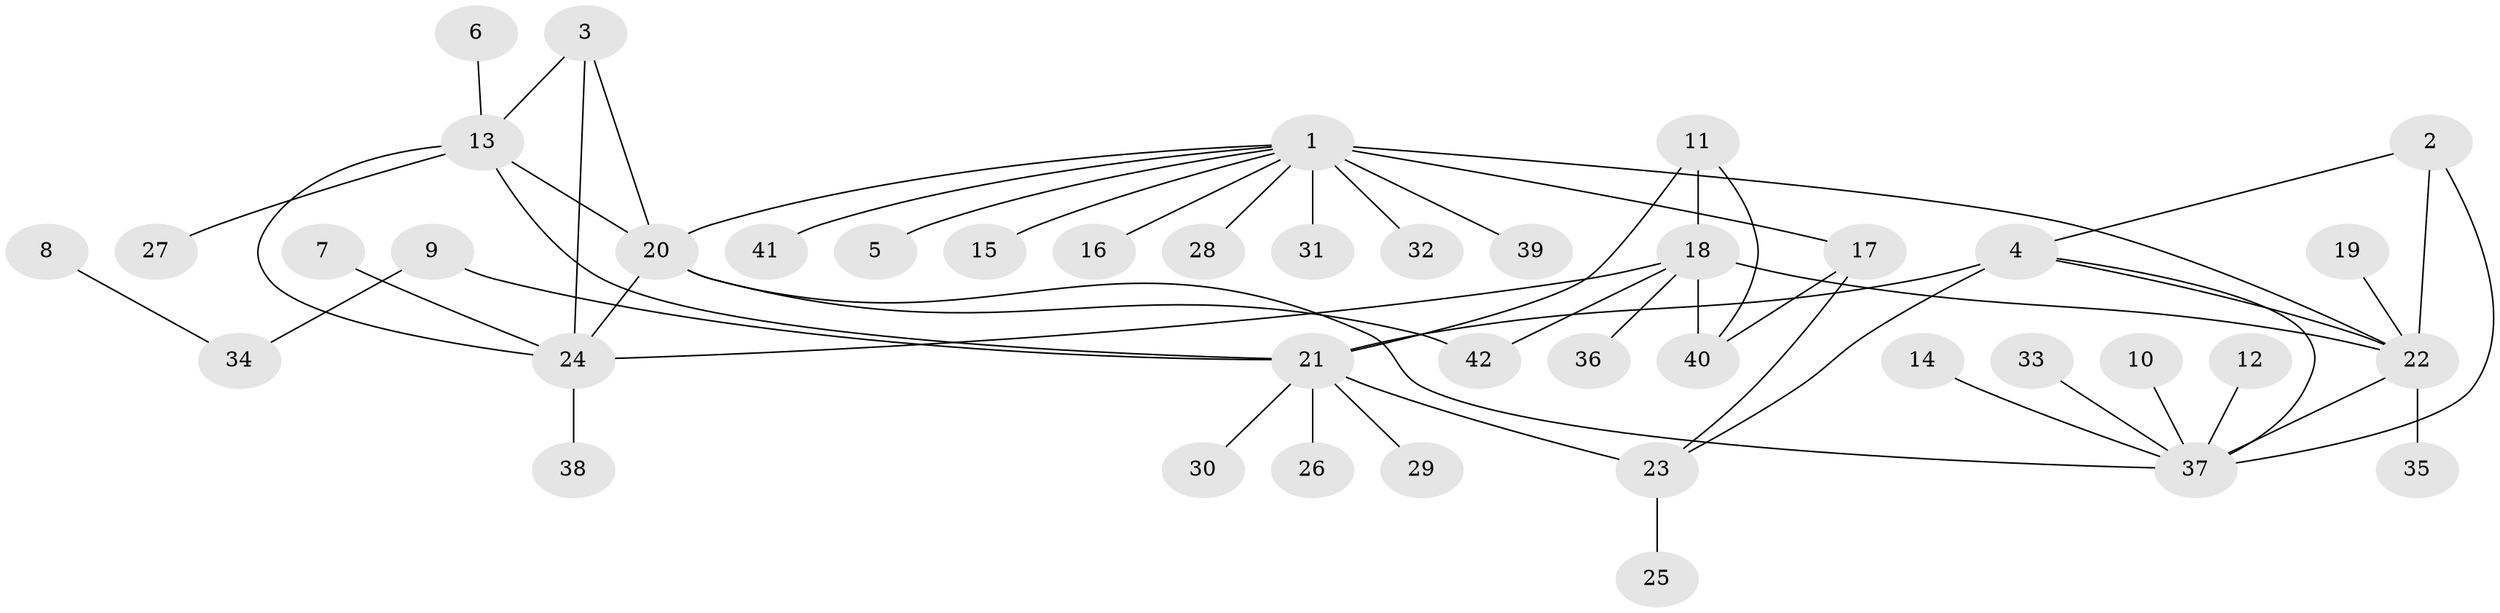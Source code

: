 // original degree distribution, {8: 0.0625, 7: 0.05, 6: 0.05, 4: 0.025, 10: 0.0125, 3: 0.0625, 5: 0.025, 2: 0.125, 1: 0.5875}
// Generated by graph-tools (version 1.1) at 2025/26/03/09/25 03:26:41]
// undirected, 42 vertices, 56 edges
graph export_dot {
graph [start="1"]
  node [color=gray90,style=filled];
  1;
  2;
  3;
  4;
  5;
  6;
  7;
  8;
  9;
  10;
  11;
  12;
  13;
  14;
  15;
  16;
  17;
  18;
  19;
  20;
  21;
  22;
  23;
  24;
  25;
  26;
  27;
  28;
  29;
  30;
  31;
  32;
  33;
  34;
  35;
  36;
  37;
  38;
  39;
  40;
  41;
  42;
  1 -- 5 [weight=1.0];
  1 -- 15 [weight=1.0];
  1 -- 16 [weight=1.0];
  1 -- 17 [weight=3.0];
  1 -- 20 [weight=1.0];
  1 -- 22 [weight=1.0];
  1 -- 28 [weight=1.0];
  1 -- 31 [weight=1.0];
  1 -- 32 [weight=1.0];
  1 -- 39 [weight=1.0];
  1 -- 41 [weight=1.0];
  2 -- 4 [weight=1.0];
  2 -- 22 [weight=1.0];
  2 -- 37 [weight=1.0];
  3 -- 13 [weight=1.0];
  3 -- 20 [weight=1.0];
  3 -- 24 [weight=1.0];
  4 -- 21 [weight=2.0];
  4 -- 22 [weight=1.0];
  4 -- 23 [weight=1.0];
  4 -- 37 [weight=1.0];
  6 -- 13 [weight=1.0];
  7 -- 24 [weight=1.0];
  8 -- 34 [weight=1.0];
  9 -- 21 [weight=1.0];
  9 -- 34 [weight=1.0];
  10 -- 37 [weight=1.0];
  11 -- 18 [weight=2.0];
  11 -- 21 [weight=1.0];
  11 -- 40 [weight=1.0];
  12 -- 37 [weight=1.0];
  13 -- 20 [weight=1.0];
  13 -- 21 [weight=1.0];
  13 -- 24 [weight=1.0];
  13 -- 27 [weight=1.0];
  14 -- 37 [weight=1.0];
  17 -- 23 [weight=1.0];
  17 -- 40 [weight=1.0];
  18 -- 22 [weight=1.0];
  18 -- 24 [weight=1.0];
  18 -- 36 [weight=1.0];
  18 -- 40 [weight=2.0];
  18 -- 42 [weight=1.0];
  19 -- 22 [weight=1.0];
  20 -- 24 [weight=1.0];
  20 -- 37 [weight=1.0];
  20 -- 42 [weight=1.0];
  21 -- 23 [weight=2.0];
  21 -- 26 [weight=1.0];
  21 -- 29 [weight=1.0];
  21 -- 30 [weight=1.0];
  22 -- 35 [weight=1.0];
  22 -- 37 [weight=1.0];
  23 -- 25 [weight=1.0];
  24 -- 38 [weight=1.0];
  33 -- 37 [weight=1.0];
}
